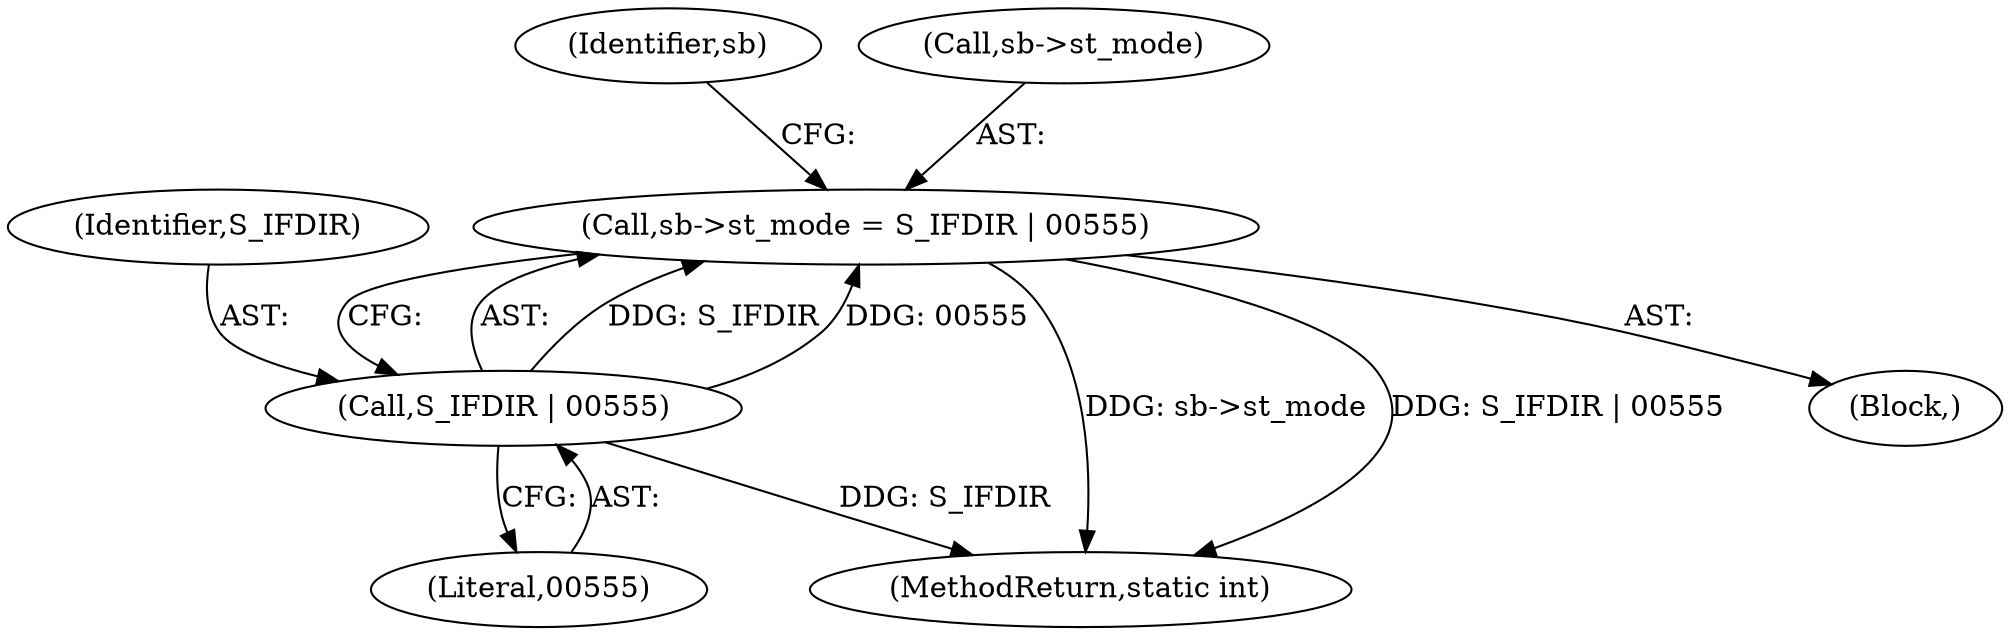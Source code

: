 digraph "0_lxcfs_a8b6c3e0537e90fba3c55910fd1b7229d54a60a7_0@pointer" {
"1000292" [label="(Call,sb->st_mode = S_IFDIR | 00555)"];
"1000296" [label="(Call,S_IFDIR | 00555)"];
"1000292" [label="(Call,sb->st_mode = S_IFDIR | 00555)"];
"1000291" [label="(Block,)"];
"1000457" [label="(MethodReturn,static int)"];
"1000296" [label="(Call,S_IFDIR | 00555)"];
"1000297" [label="(Identifier,S_IFDIR)"];
"1000301" [label="(Identifier,sb)"];
"1000293" [label="(Call,sb->st_mode)"];
"1000298" [label="(Literal,00555)"];
"1000292" -> "1000291"  [label="AST: "];
"1000292" -> "1000296"  [label="CFG: "];
"1000293" -> "1000292"  [label="AST: "];
"1000296" -> "1000292"  [label="AST: "];
"1000301" -> "1000292"  [label="CFG: "];
"1000292" -> "1000457"  [label="DDG: sb->st_mode"];
"1000292" -> "1000457"  [label="DDG: S_IFDIR | 00555"];
"1000296" -> "1000292"  [label="DDG: S_IFDIR"];
"1000296" -> "1000292"  [label="DDG: 00555"];
"1000296" -> "1000298"  [label="CFG: "];
"1000297" -> "1000296"  [label="AST: "];
"1000298" -> "1000296"  [label="AST: "];
"1000296" -> "1000457"  [label="DDG: S_IFDIR"];
}
